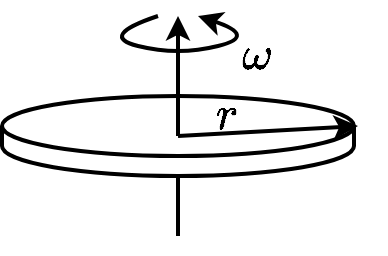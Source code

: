 <mxfile version="15.7.3" type="device"><diagram id="Q7xjLautZ7xhiJ3X_oaf" name="Seite-1"><mxGraphModel dx="786" dy="540" grid="1" gridSize="10" guides="1" tooltips="1" connect="1" arrows="1" fold="1" page="1" pageScale="1" pageWidth="827" pageHeight="1169" math="1" shadow="0"><root><mxCell id="0"/><mxCell id="1" parent="0"/><mxCell id="L29_nMh--bNw3mvDWvqI-2" value="" style="endArrow=classic;html=1;rounded=0;strokeWidth=2;" parent="1" edge="1"><mxGeometry width="50" height="50" relative="1" as="geometry"><mxPoint x="440" y="300" as="sourcePoint"/><mxPoint x="440" y="190" as="targetPoint"/></mxGeometry></mxCell><mxCell id="L29_nMh--bNw3mvDWvqI-5" value="" style="endArrow=classic;html=1;fontSize=20;strokeWidth=2;curved=1;" parent="1" edge="1"><mxGeometry width="50" height="50" relative="1" as="geometry"><mxPoint x="430" y="190" as="sourcePoint"/><mxPoint x="450" y="190" as="targetPoint"/><Array as="points"><mxPoint x="400" y="200"/><mxPoint x="440" y="210"/><mxPoint x="480" y="200"/></Array></mxGeometry></mxCell><mxCell id="L29_nMh--bNw3mvDWvqI-6" value="$$\omega$$" style="text;html=1;resizable=0;autosize=1;align=center;verticalAlign=middle;points=[];fillColor=none;strokeColor=none;rounded=0;fontSize=20;" parent="1" vertex="1"><mxGeometry x="414" y="194" width="130" height="30" as="geometry"/></mxCell><mxCell id="L29_nMh--bNw3mvDWvqI-7" value="" style="shape=cylinder3;whiteSpace=wrap;html=1;boundedLbl=1;backgroundOutline=1;size=15;fontSize=20;direction=south;rotation=-90;strokeWidth=2;" parent="1" vertex="1"><mxGeometry x="420" y="162" width="40" height="176" as="geometry"/></mxCell><mxCell id="L29_nMh--bNw3mvDWvqI-9" value="" style="endArrow=classic;html=1;fontSize=20;strokeWidth=2;rounded=0;" parent="1" edge="1"><mxGeometry width="50" height="50" relative="1" as="geometry"><mxPoint x="440" y="250" as="sourcePoint"/><mxPoint x="530" y="245" as="targetPoint"/><Array as="points"/></mxGeometry></mxCell><mxCell id="L29_nMh--bNw3mvDWvqI-10" value="$$r$$" style="text;html=1;resizable=0;autosize=1;align=center;verticalAlign=middle;points=[];fillColor=none;strokeColor=none;rounded=0;fontSize=20;" parent="1" vertex="1"><mxGeometry x="429" y="224" width="70" height="30" as="geometry"/></mxCell><mxCell id="I2PyPn37008oLXZt_s8m-1" value="" style="endArrow=none;html=1;rounded=0;strokeWidth=2;endFill=0;" parent="1" edge="1"><mxGeometry width="50" height="50" relative="1" as="geometry"><mxPoint x="440" y="250" as="sourcePoint"/><mxPoint x="440" y="200" as="targetPoint"/></mxGeometry></mxCell></root></mxGraphModel></diagram></mxfile>
